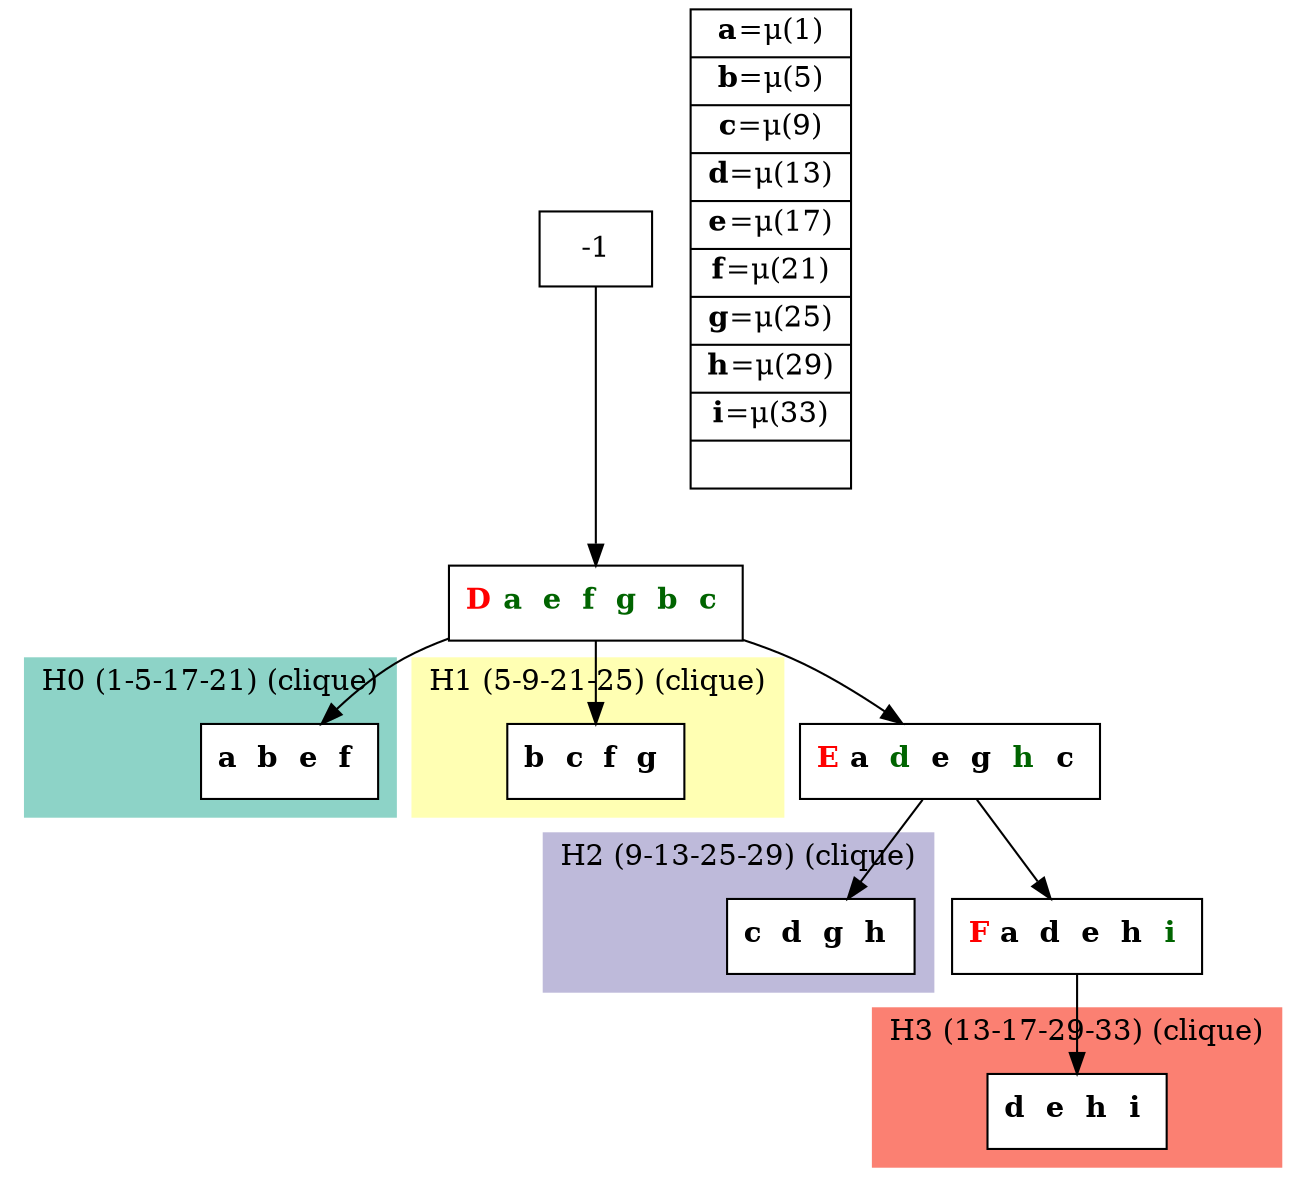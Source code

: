 digraph G {
    node [shape=box];
    subgraph cluster0 {
        node [style=filled,fillcolor=white];
        labeljust="l";
        style=filled;
        color="#8DD3C7";
        H0_0;
        label="H0 (1-5-17-21) (clique)";
    }
    subgraph cluster1 {
        node [style=filled,fillcolor=white];
        labeljust="l";
        style=filled;
        color="#FFFFB3";
        H1_0;
        label="H1 (5-9-21-25) (clique)";
    }
    subgraph cluster2 {
        node [style=filled,fillcolor=white];
        labeljust="l";
        style=filled;
        color="#BEBADA";
        H2_0;
        label="H2 (9-13-25-29) (clique)";
    }
    subgraph cluster3 {
        node [style=filled,fillcolor=white];
        labeljust="l";
        style=filled;
        color="#FB8072";
        H3_0;
        label="H3 (13-17-29-33) (clique)";
    }
     1 [shape=record,label= <{  <FONT COLOR="RED"><b>D</b></FONT> <b><FONT COLOR="DARKGREEN">a </FONT></b> <b><FONT COLOR="DARKGREEN">e </FONT></b> <b><FONT COLOR="DARKGREEN">f </FONT></b> <b><FONT COLOR="DARKGREEN">g </FONT></b> <b><FONT COLOR="DARKGREEN">b </FONT></b> <b><FONT COLOR="DARKGREEN">c </FONT></b>}> ];
     -1  ->  1;
     14 [shape=record,label= <{  <FONT COLOR="RED"><b>E</b></FONT> <b>a </b> <b><FONT COLOR="DARKGREEN">d </FONT></b> <b>e </b> <b>g </b> <b><FONT COLOR="DARKGREEN">h </FONT></b> <b>c </b>}> ];
     1  ->  14;
     21 [shape=record,label= <{  <FONT COLOR="RED"><b>F</b></FONT> <b>a </b> <b>d </b> <b>e </b> <b>h </b> <b><FONT COLOR="DARKGREEN">i </FONT></b>}> ];
     14  ->  21;
     H3_0 [shape=record,label= <{ <b>d </b> <b>e </b> <b>h </b> <b>i </b>}> ];
     21  ->  H3_0;
     H2_0 [shape=record,label= <{ <b>c </b> <b>d </b> <b>g </b> <b>h </b>}> ];
     14  ->  H2_0;
     H0_0 [shape=record,label= <{ <b>a </b> <b>b </b> <b>e </b> <b>f </b>}> ];
     1  ->  H0_0;
     H1_0 [shape=record,label= <{ <b>b </b> <b>c </b> <b>f </b> <b>g </b>}> ];
     1  ->  H1_0;
    labels [shape=record,label= <{<b>a</b>=&#956;(1) | <b>b</b>=&#956;(5) | <b>c</b>=&#956;(9) | <b>d</b>=&#956;(13) | <b>e</b>=&#956;(17) | <b>f</b>=&#956;(21) | <b>g</b>=&#956;(25) | <b>h</b>=&#956;(29) | <b>i</b>=&#956;(33) | }> ];
}
